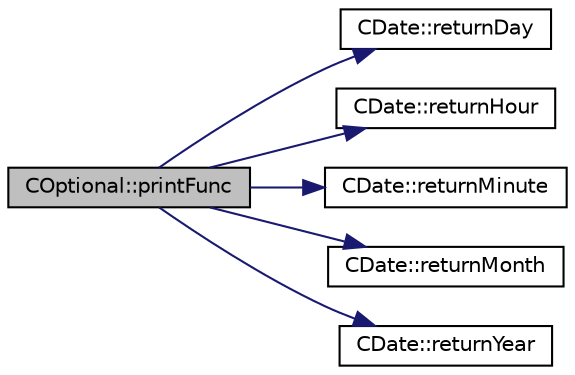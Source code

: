 digraph "COptional::printFunc"
{
 // LATEX_PDF_SIZE
  edge [fontname="Helvetica",fontsize="10",labelfontname="Helvetica",labelfontsize="10"];
  node [fontname="Helvetica",fontsize="10",shape=record];
  rankdir="LR";
  Node1 [label="COptional::printFunc",height=0.2,width=0.4,color="black", fillcolor="grey75", style="filled", fontcolor="black",tooltip=" "];
  Node1 -> Node2 [color="midnightblue",fontsize="10",style="solid",fontname="Helvetica"];
  Node2 [label="CDate::returnDay",height=0.2,width=0.4,color="black", fillcolor="white", style="filled",URL="$classCDate.html#af7c92036c14433b1d077143a84ba6080",tooltip=" "];
  Node1 -> Node3 [color="midnightblue",fontsize="10",style="solid",fontname="Helvetica"];
  Node3 [label="CDate::returnHour",height=0.2,width=0.4,color="black", fillcolor="white", style="filled",URL="$classCDate.html#a951105badbde9ebb785cc8fa95ea4ccc",tooltip=" "];
  Node1 -> Node4 [color="midnightblue",fontsize="10",style="solid",fontname="Helvetica"];
  Node4 [label="CDate::returnMinute",height=0.2,width=0.4,color="black", fillcolor="white", style="filled",URL="$classCDate.html#aa1fc90c7c299ae4af98d8a3fe4553cfc",tooltip=" "];
  Node1 -> Node5 [color="midnightblue",fontsize="10",style="solid",fontname="Helvetica"];
  Node5 [label="CDate::returnMonth",height=0.2,width=0.4,color="black", fillcolor="white", style="filled",URL="$classCDate.html#a4e8ecdb2910c366634f2076e9655676e",tooltip=" "];
  Node1 -> Node6 [color="midnightblue",fontsize="10",style="solid",fontname="Helvetica"];
  Node6 [label="CDate::returnYear",height=0.2,width=0.4,color="black", fillcolor="white", style="filled",URL="$classCDate.html#a7123e931276904a7be9e89d11efa51e2",tooltip=" "];
}
